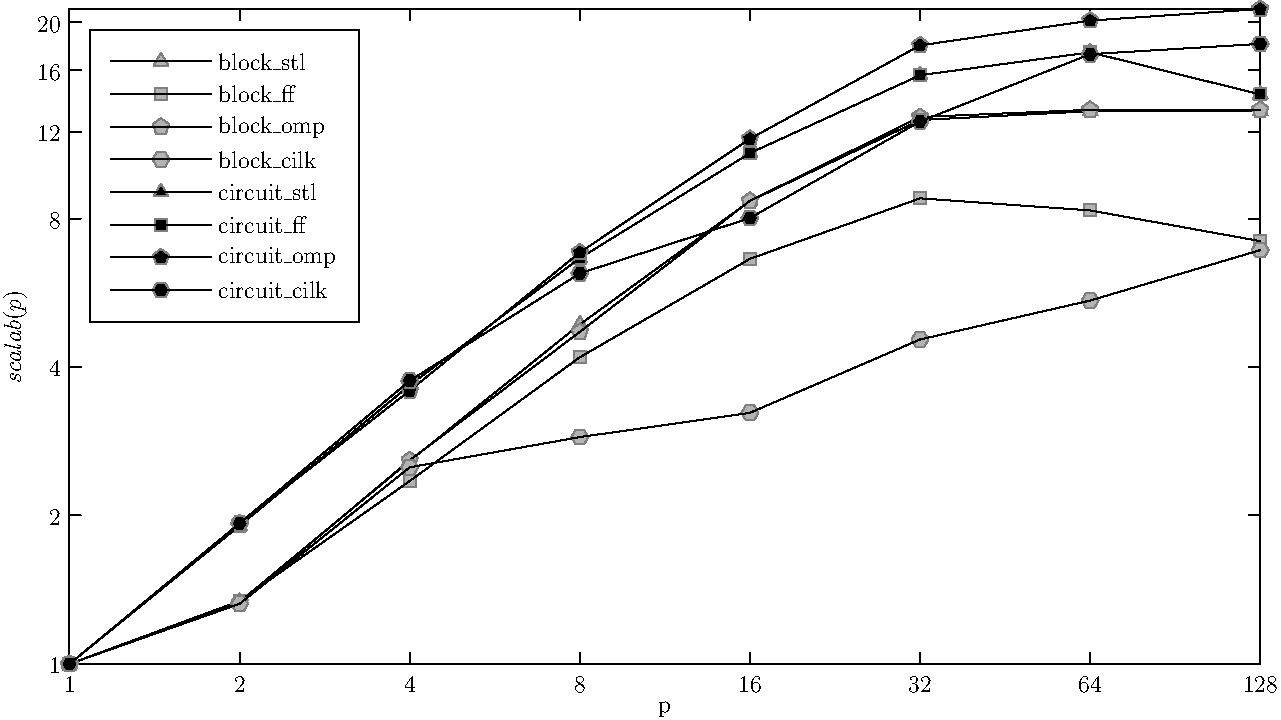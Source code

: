 import graph;

// picture pic;
real m = 4;
real xsize=160*m, ysize=90*m;
int p;

scale(Log,Log);
size(xsize,ysize,IgnoreAspect);

/***********************************************************************/
////////////////////////////////////// block_STL
real[] p1 = {1,1.3358843537415,2.57963875205255,4.87888198757764,8.67955801104972,12.6693548387097,13.2016806722689,13.2016806722689};
pair[] f1 = {(0,0.),(0,0.),(0,0.),(0,0),(0,0),(0,0),(0,0)};
for(int i=0, p=1; i<8; ++i, p *= 2) f1[i] = (p, p1[i]);
draw(graph(f1),"block\_stl", marker(scale(1.5mm)*polygon(3),grey,FillDraw(gray(0.7)),above=false));

////////////////////////////////////// block_FF
real[] p2 = {1,1.34136546184739,2.34880450070323,4.18546365914787,6.62698412698413,8.78947368421053,8.30845771144279,7.19827586206897};
pair[] f2 = {(0,0.),(0,0.),(0,0.),(0,0),(0,0),(0,0),(0,0)};
for(int i=0, p=1; i<8; ++i, p *= 2) f2[i] = (p, p2[i]);
draw(graph(f2),"block\_ff", marker(scale(1.5mm)*polygon(4),grey,FillDraw(gray(0.7)),above=false));

////////////////////////////////////// block_OMP
real[] p3 = {1,1.33019674935843,2.5873544093178,4.71212121212121,8.68715083798883,12.8512396694215,13.2905982905983,13.2905982905983};
pair[] f3 = {(0,0.),(0,0.),(0,0.),(0,0),(0,0),(0,0),(0,0)};
for(int i=0, p=1; i<8; ++i, p *= 2) f3[i] = (p, p3[i]);

draw(graph(f3),"block\_omp", marker(scale(1.5mm)*polygon(5),grey,FillDraw(gray(0.7)),above=false));

////////////////////////////////////// block_CILK
real[] p4 = {1,1.32427843803056,2.50401284109149,2.88354898336414,3.22981366459627,4.54810495626822,5.45454545454545,6.90265486725664};
pair[] f4 = {(0,0.),(0,0.),(0,0.),(0,0),(0,0),(0,0),(0,0)};
for(int i=0, p=1; i<8; ++i, p *= 2) f4[i] = (p, p4[i]);

draw(graph(f4),"block\_cilk", marker(scale(1.5mm)*polygon(6),grey,FillDraw(gray(0.7)),above=false));
//////////////////////////////////////

/***********************************************************************/
////////////////////////////////////// circuit_STL
real[] p5 = {1,1.90637119113573,3.67366548042705,6.64713457823567,10.8548895899054,15.6172465960666,17.3787878787879,14.2780082987552};
pair[] f5 = {(0,0.),(0,0.),(0,0.),(0,0),(0,0),(0,0),(0,0)};
for(int i=0, p=1; i<8; ++i, p *= 2) f5[i] = (p, p5[i]);
draw(graph(f5),"circuit\_stl", marker(scale(1.5mm)*polygon(3),grey,FillDraw(gray(0)),above=false));

////////////////////////////////////// circuit_FF
real[] p6 = {1,1.90637119113573,3.67366548042705,6.64713457823567,10.8548895899054,15.6172465960666,17.3787878787879,14.2780082987552};
pair[] f6 = {(0,0.),(0,0.),(0,0.),(0,0),(0,0),(0,0),(0,0)};
for(int i=0, p=1; i<8; ++i, p *= 2) f6[i] = (p, p6[i]);
draw(graph(f6),"circuit\_ff", marker(scale(1.5mm)*polygon(4),grey,FillDraw(gray(0)),above=false));

////////////////////////////////////// circuit_OMP
real[] p7 = {1,1.9283849309959,3.58157256667821,6.82959048877147,11.6049382716049,17.9513888888889,20.1559454191033,21.2757201646091};
pair[] f7 = {(0,0.),(0,0.),(0,0.),(0,0),(0,0),(0,0),(0,0)};
for(int i=0, p=1; i<8; ++i, p *= 2) f7[i] = (p, p7[i]);

draw(graph(f7),"circuit\_omp", marker(scale(1.5mm)*polygon(5),grey,FillDraw(gray(0)),above=false));

////////////////////////////////////// circuit_CILK
real[] p8 = {1,1.92765185856754,3.75123500352858,6.19161327897496,8.01734539969834,12.5810650887574,17.2301458670989,18.0799319727891};
pair[] f8 = {(0,0.),(0,0.),(0,0.),(0,0),(0,0),(0,0),(0,0)};
for(int i=0, p=1; i<8; ++i, p *= 2) f8[i] = (p, p8[i]);

draw(graph(f8),"circuit\_cilk", marker(scale(1.5mm)*polygon(6),grey,FillDraw(gray(0)),above=false));
//////////////////////////////////////


scale(Log,Log);
xaxis("p",BottomTop,LeftTicks(DefaultFormat,new real[] {1, 2, 4, 8, 16, 32, 64, 128}));

scale(Log,Log);

yaxis("$scalab(p)$",LeftRight,RightTicks(DefaultFormat, new real[] { 1, 2, 4, 8, 12, 16, 20, 24} ));

add(currentpicture, legend(),point(NW),10E+10S,UnFill);

// Fit pic to W of origin:
scale(Log,Log);


